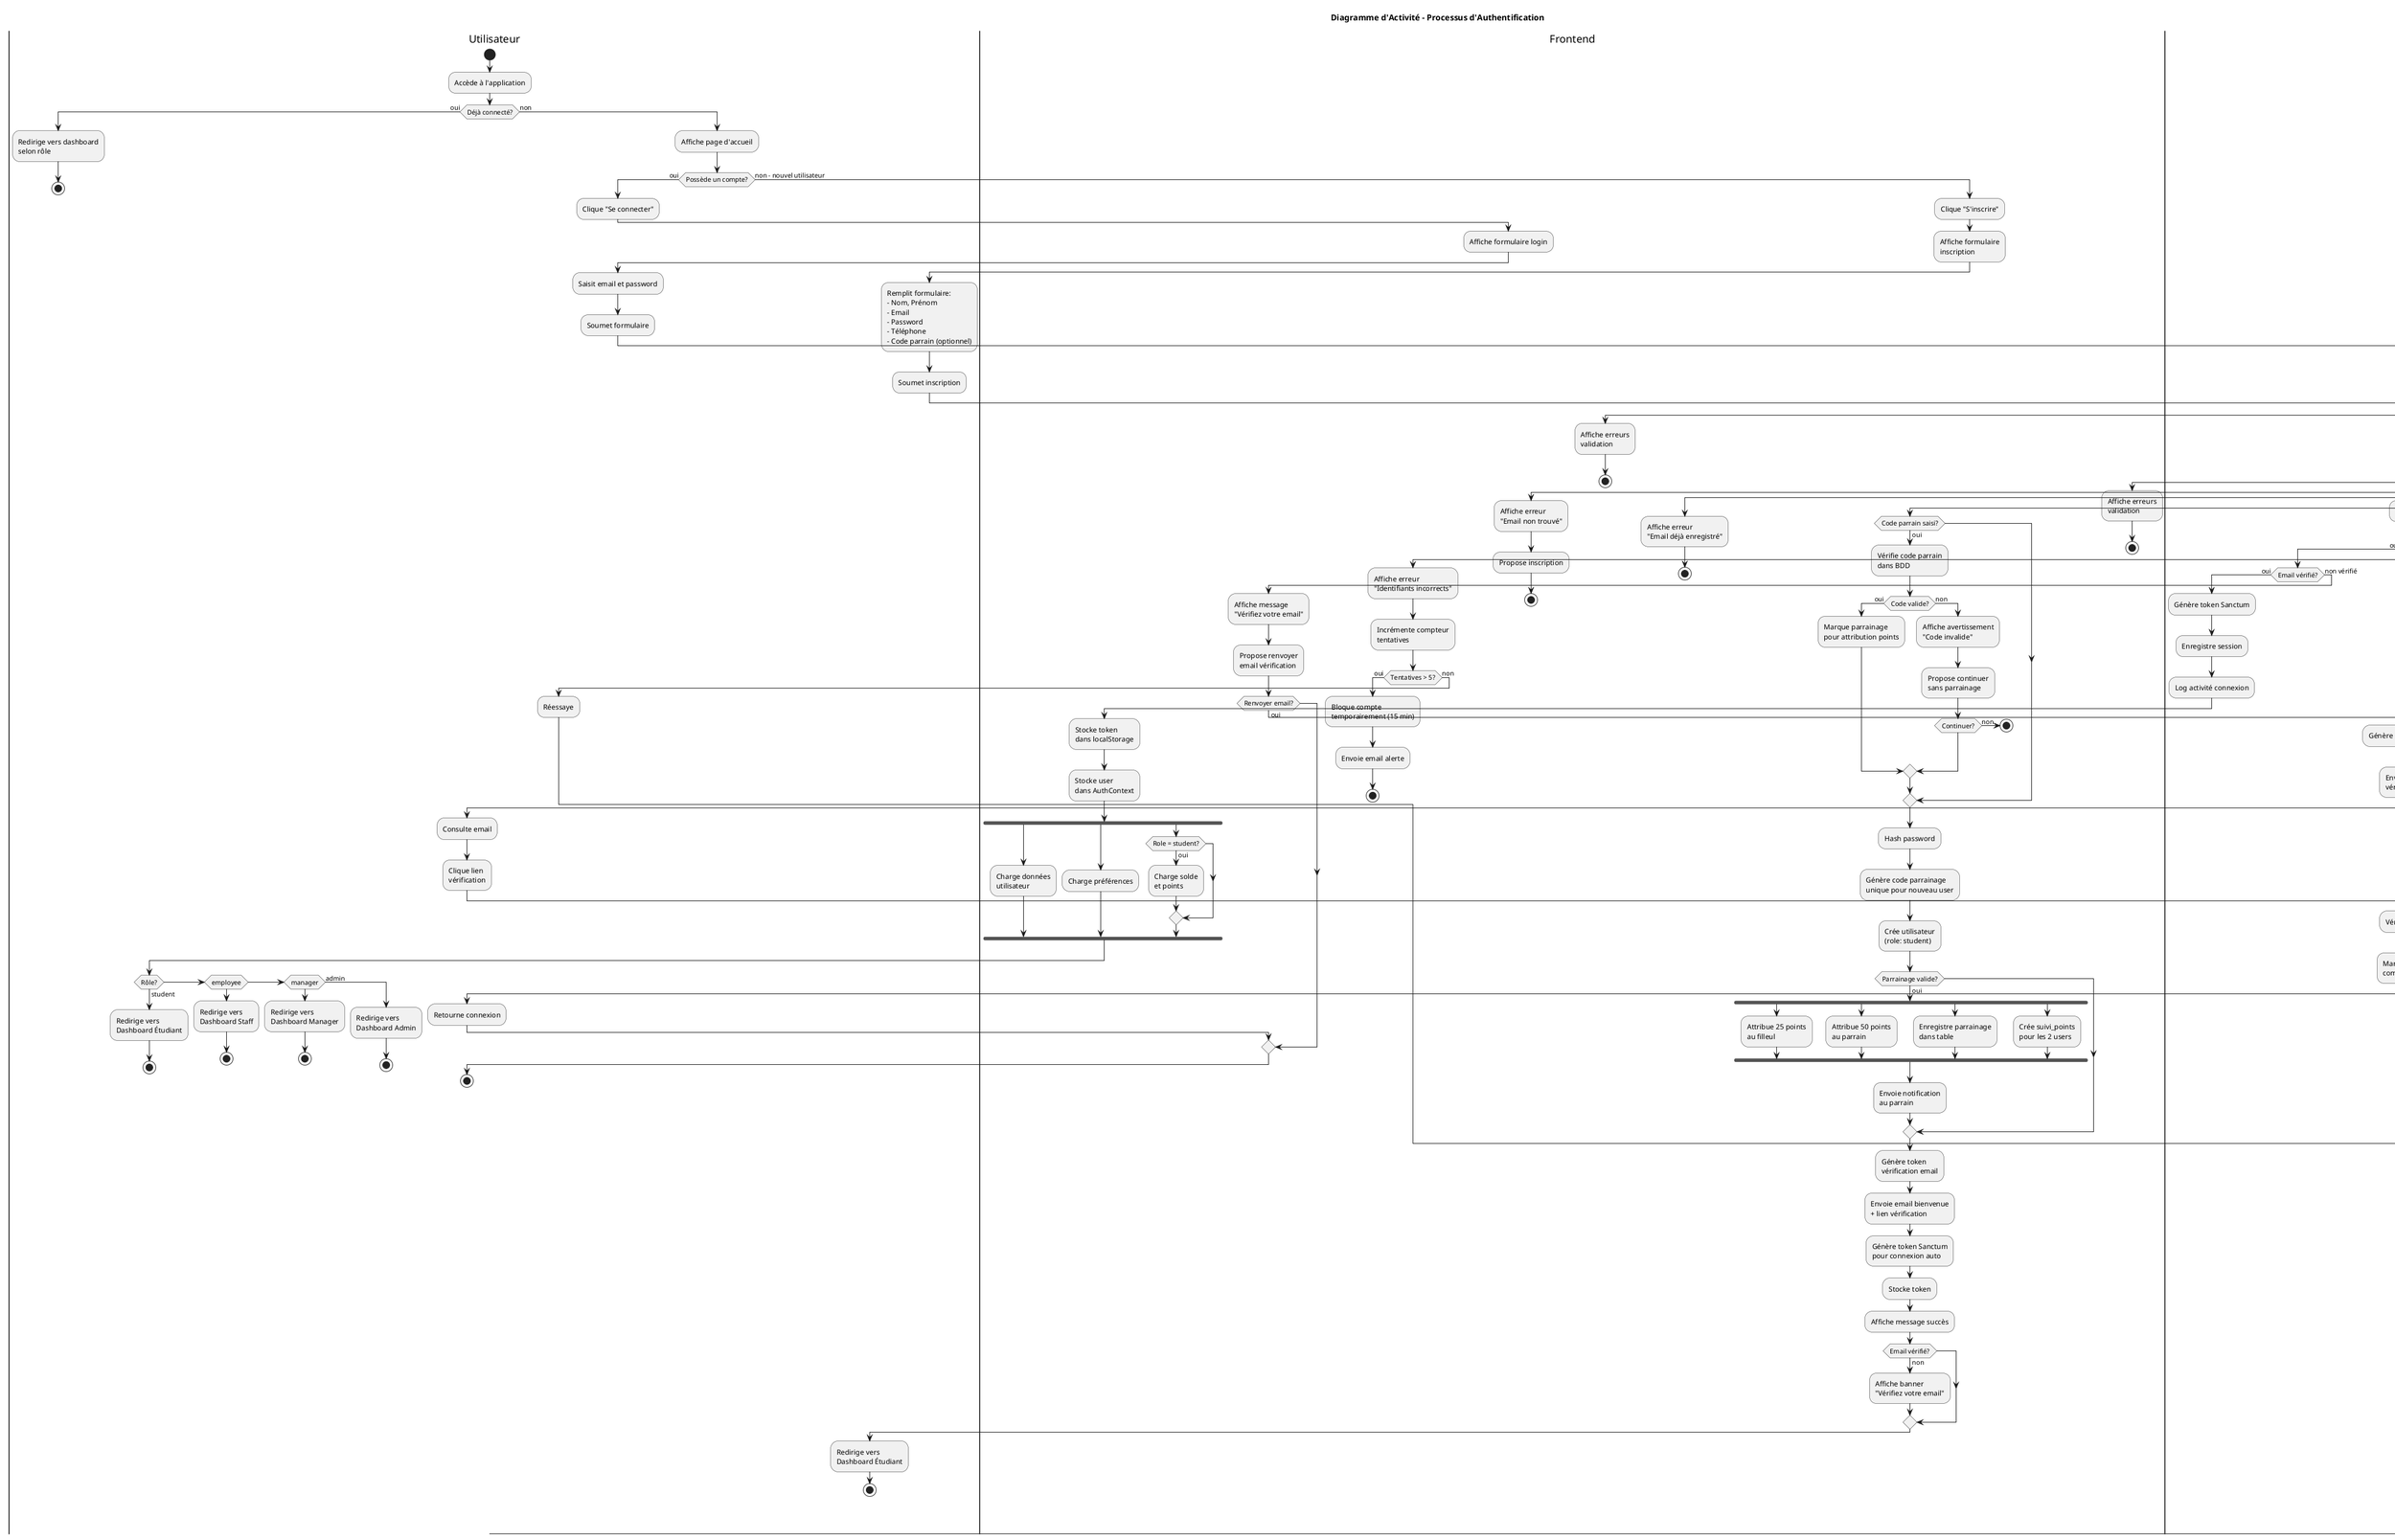 @startuml Activity_Authentification
title Diagramme d'Activité - Processus d'Authentification

|Utilisateur|
start
:Accède à l'application;

if (Déjà connecté?) then (oui)
  :Redirige vers dashboard
  selon rôle;
  stop
else (non)
  :Affiche page d'accueil;
  
  if (Possède un compte?) then (oui)
    :Clique "Se connecter";
    
    |Frontend|
    :Affiche formulaire login;
    
    |Utilisateur|
    :Saisit email et password;
    :Soumet formulaire;
    
    |Backend|
    :Valide format données;
    
    if (Format valide?) then (oui)
      :Recherche utilisateur
      par email;
      
      if (Email existe?) then (oui)
        :Vérifie password hashé;
        
        if (Password correct?) then (oui)
          
          if (Email vérifié?) then (oui)
            :Génère token Sanctum;
            :Enregistre session;
            :Log activité connexion;
            
            |Frontend|
            :Stocke token
            dans localStorage;
            :Stocke user
            dans AuthContext;
            
            fork
              :Charge données
              utilisateur;
            fork again
              :Charge préférences;
            fork again
              if (Role = student?) then (oui)
                :Charge solde
                et points;
              endif
            end fork
            
            |Utilisateur|
            if (Rôle?) then (student)
              :Redirige vers
              Dashboard Étudiant;
              stop
            elseif (employee) then
              :Redirige vers
              Dashboard Staff;
              stop
            elseif (manager) then
              :Redirige vers
              Dashboard Manager;
              stop
            else (admin)
              :Redirige vers
              Dashboard Admin;
              stop
            endif
            
          else (non vérifié)
            |Frontend|
            :Affiche message
            "Vérifiez votre email";
            :Propose renvoyer
            email vérification;
            
            if (Renvoyer email?) then (oui)
              |Backend|
              :Génère nouveau token;
              :Envoie email
              vérification;
              
              |Utilisateur|
              :Consulte email;
              :Clique lien
              vérification;
              
              |Backend|
              :Vérifie token;
              :Marque email
              comme vérifié;
              
              |Utilisateur|
              :Retourne connexion;
            endif
            stop
          endif
          
        else (incorrect)
          |Frontend|
          :Affiche erreur
          "Identifiants incorrects";
          :Incrémente compteur
          tentatives;
          
          if (Tentatives > 5?) then (oui)
            :Bloque compte
            temporairement (15 min);
            :Envoie email alerte;
            stop
          else (non)
            |Utilisateur|
            :Réessaye;
          endif
        endif
        
      else (non)
        |Frontend|
        :Affiche erreur
        "Email non trouvé";
        :Propose inscription;
        stop
      endif
      
    else (non)
      |Frontend|
      :Affiche erreurs
      validation;
      stop
    endif
    
  else (non - nouvel utilisateur)
    :Clique "S'inscrire";
    
    |Frontend|
    :Affiche formulaire
    inscription;
    
    |Utilisateur|
    :Remplit formulaire:
    - Nom, Prénom
    - Email
    - Password
    - Téléphone
    - Code parrain (optionnel);
    
    :Soumet inscription;
    
    |Backend|
    :Valide données
    (RegisterRequest);
    
    if (Données valides?) then (oui)
      
      if (Email déjà utilisé?) then (oui)
        |Frontend|
        :Affiche erreur
        "Email déjà enregistré";
        stop
      else (non)
        
        if (Code parrain saisi?) then (oui)
          :Vérifie code parrain
          dans BDD;
          
          if (Code valide?) then (oui)
            :Marque parrainage
            pour attribution points;
          else (non)
            |Frontend|
            :Affiche avertissement
            "Code invalide";
            :Propose continuer
            sans parrainage;
            
            if (Continuer?) then (non)
              stop
            endif
          endif
        endif
        
        :Hash password;
        :Génère code parrainage
        unique pour nouveau user;
        :Crée utilisateur
        (role: student);
        
        if (Parrainage valide?) then (oui)
          fork
            :Attribue 25 points
            au filleul;
          fork again
            :Attribue 50 points
            au parrain;
          fork again
            :Enregistre parrainage
            dans table;
          fork again
            :Crée suivi_points
            pour les 2 users;
          end fork
          
          :Envoie notification
          au parrain;
        endif
        
        :Génère token
        vérification email;
        :Envoie email bienvenue
        + lien vérification;
        
        :Génère token Sanctum
        pour connexion auto;
        
        |Frontend|
        :Stocke token;
        :Affiche message succès;
        
        if (Email vérifié?) then (non)
          :Affiche banner
          "Vérifiez votre email";
        endif
        
        |Utilisateur|
        :Redirige vers
        Dashboard Étudiant;
        
        stop
      endif
      
    else (non)
      |Frontend|
      :Affiche erreurs
      validation;
      stop
    endif
  endif
endif

@enduml
